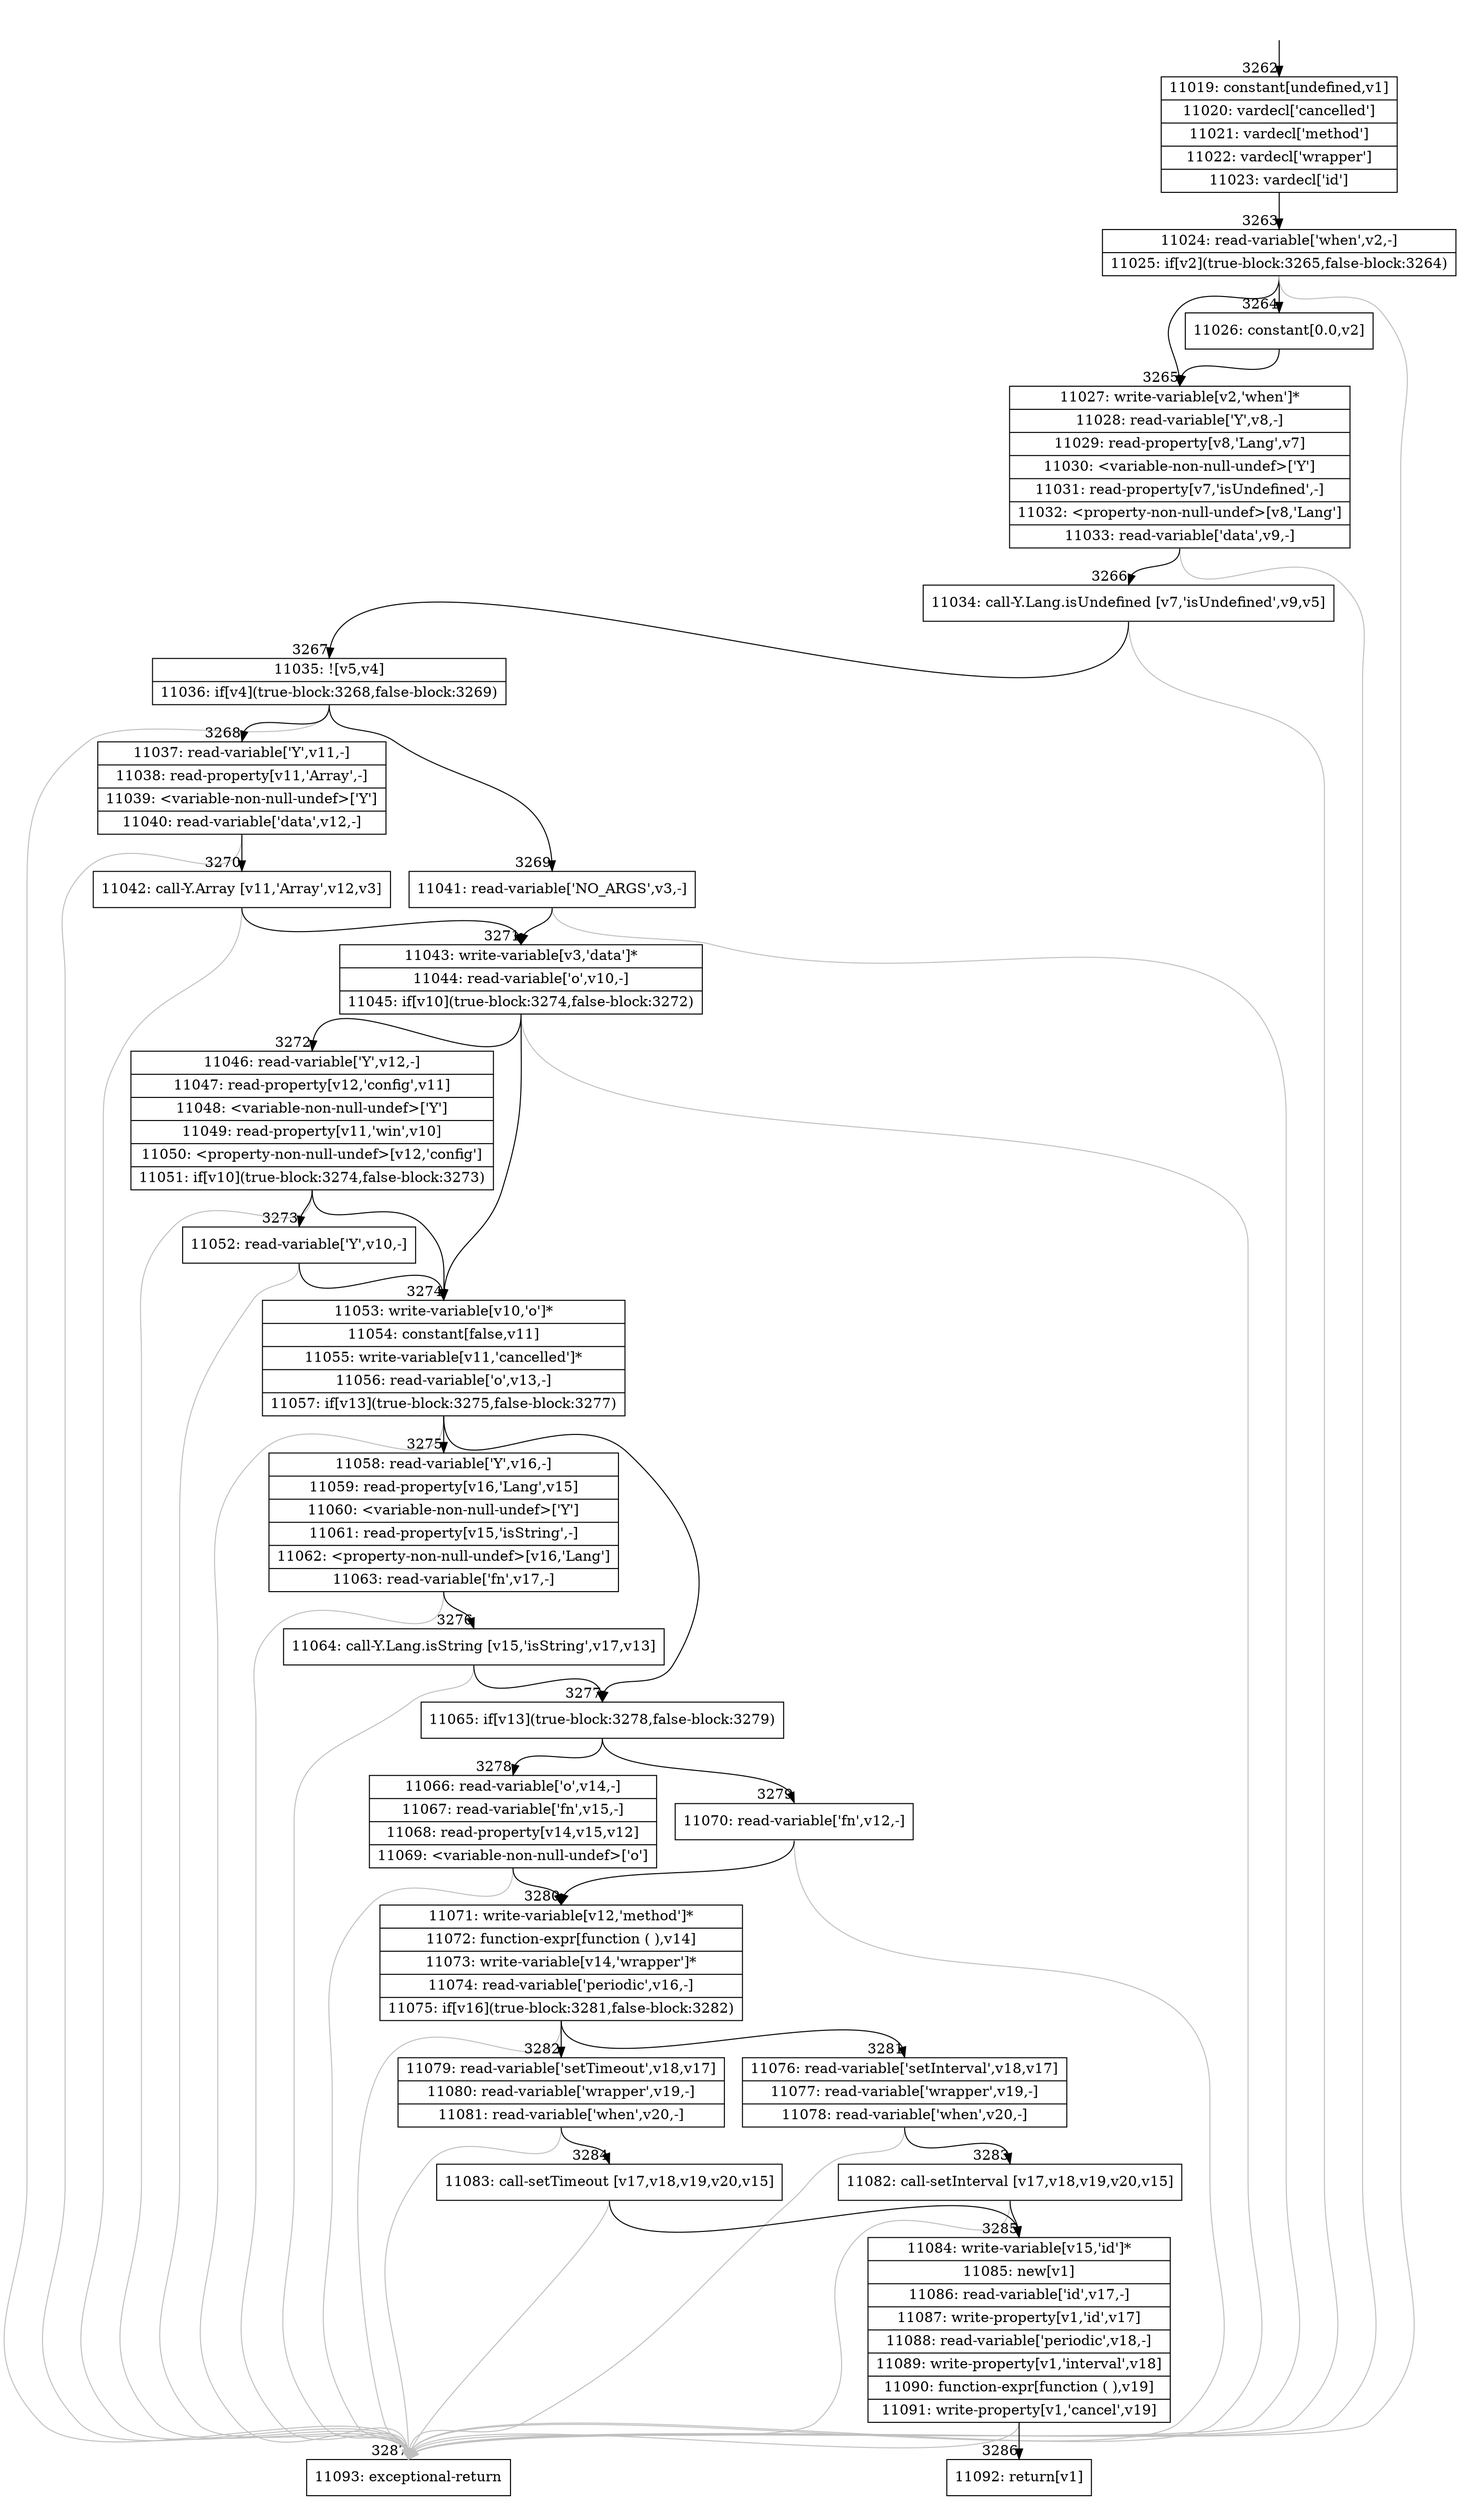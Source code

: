 digraph {
rankdir="TD"
BB_entry171[shape=none,label=""];
BB_entry171 -> BB3262 [tailport=s, headport=n, headlabel="    3262"]
BB3262 [shape=record label="{11019: constant[undefined,v1]|11020: vardecl['cancelled']|11021: vardecl['method']|11022: vardecl['wrapper']|11023: vardecl['id']}" ] 
BB3262 -> BB3263 [tailport=s, headport=n, headlabel="      3263"]
BB3263 [shape=record label="{11024: read-variable['when',v2,-]|11025: if[v2](true-block:3265,false-block:3264)}" ] 
BB3263 -> BB3265 [tailport=s, headport=n, headlabel="      3265"]
BB3263 -> BB3264 [tailport=s, headport=n, headlabel="      3264"]
BB3263 -> BB3287 [tailport=s, headport=n, color=gray, headlabel="      3287"]
BB3264 [shape=record label="{11026: constant[0.0,v2]}" ] 
BB3264 -> BB3265 [tailport=s, headport=n]
BB3265 [shape=record label="{11027: write-variable[v2,'when']*|11028: read-variable['Y',v8,-]|11029: read-property[v8,'Lang',v7]|11030: \<variable-non-null-undef\>['Y']|11031: read-property[v7,'isUndefined',-]|11032: \<property-non-null-undef\>[v8,'Lang']|11033: read-variable['data',v9,-]}" ] 
BB3265 -> BB3266 [tailport=s, headport=n, headlabel="      3266"]
BB3265 -> BB3287 [tailport=s, headport=n, color=gray]
BB3266 [shape=record label="{11034: call-Y.Lang.isUndefined [v7,'isUndefined',v9,v5]}" ] 
BB3266 -> BB3267 [tailport=s, headport=n, headlabel="      3267"]
BB3266 -> BB3287 [tailport=s, headport=n, color=gray]
BB3267 [shape=record label="{11035: ![v5,v4]|11036: if[v4](true-block:3268,false-block:3269)}" ] 
BB3267 -> BB3268 [tailport=s, headport=n, headlabel="      3268"]
BB3267 -> BB3269 [tailport=s, headport=n, headlabel="      3269"]
BB3267 -> BB3287 [tailport=s, headport=n, color=gray]
BB3268 [shape=record label="{11037: read-variable['Y',v11,-]|11038: read-property[v11,'Array',-]|11039: \<variable-non-null-undef\>['Y']|11040: read-variable['data',v12,-]}" ] 
BB3268 -> BB3270 [tailport=s, headport=n, headlabel="      3270"]
BB3268 -> BB3287 [tailport=s, headport=n, color=gray]
BB3269 [shape=record label="{11041: read-variable['NO_ARGS',v3,-]}" ] 
BB3269 -> BB3271 [tailport=s, headport=n, headlabel="      3271"]
BB3269 -> BB3287 [tailport=s, headport=n, color=gray]
BB3270 [shape=record label="{11042: call-Y.Array [v11,'Array',v12,v3]}" ] 
BB3270 -> BB3271 [tailport=s, headport=n]
BB3270 -> BB3287 [tailport=s, headport=n, color=gray]
BB3271 [shape=record label="{11043: write-variable[v3,'data']*|11044: read-variable['o',v10,-]|11045: if[v10](true-block:3274,false-block:3272)}" ] 
BB3271 -> BB3274 [tailport=s, headport=n, headlabel="      3274"]
BB3271 -> BB3272 [tailport=s, headport=n, headlabel="      3272"]
BB3271 -> BB3287 [tailport=s, headport=n, color=gray]
BB3272 [shape=record label="{11046: read-variable['Y',v12,-]|11047: read-property[v12,'config',v11]|11048: \<variable-non-null-undef\>['Y']|11049: read-property[v11,'win',v10]|11050: \<property-non-null-undef\>[v12,'config']|11051: if[v10](true-block:3274,false-block:3273)}" ] 
BB3272 -> BB3274 [tailport=s, headport=n]
BB3272 -> BB3273 [tailport=s, headport=n, headlabel="      3273"]
BB3272 -> BB3287 [tailport=s, headport=n, color=gray]
BB3273 [shape=record label="{11052: read-variable['Y',v10,-]}" ] 
BB3273 -> BB3274 [tailport=s, headport=n]
BB3273 -> BB3287 [tailport=s, headport=n, color=gray]
BB3274 [shape=record label="{11053: write-variable[v10,'o']*|11054: constant[false,v11]|11055: write-variable[v11,'cancelled']*|11056: read-variable['o',v13,-]|11057: if[v13](true-block:3275,false-block:3277)}" ] 
BB3274 -> BB3277 [tailport=s, headport=n, headlabel="      3277"]
BB3274 -> BB3275 [tailport=s, headport=n, headlabel="      3275"]
BB3274 -> BB3287 [tailport=s, headport=n, color=gray]
BB3275 [shape=record label="{11058: read-variable['Y',v16,-]|11059: read-property[v16,'Lang',v15]|11060: \<variable-non-null-undef\>['Y']|11061: read-property[v15,'isString',-]|11062: \<property-non-null-undef\>[v16,'Lang']|11063: read-variable['fn',v17,-]}" ] 
BB3275 -> BB3276 [tailport=s, headport=n, headlabel="      3276"]
BB3275 -> BB3287 [tailport=s, headport=n, color=gray]
BB3276 [shape=record label="{11064: call-Y.Lang.isString [v15,'isString',v17,v13]}" ] 
BB3276 -> BB3277 [tailport=s, headport=n]
BB3276 -> BB3287 [tailport=s, headport=n, color=gray]
BB3277 [shape=record label="{11065: if[v13](true-block:3278,false-block:3279)}" ] 
BB3277 -> BB3278 [tailport=s, headport=n, headlabel="      3278"]
BB3277 -> BB3279 [tailport=s, headport=n, headlabel="      3279"]
BB3278 [shape=record label="{11066: read-variable['o',v14,-]|11067: read-variable['fn',v15,-]|11068: read-property[v14,v15,v12]|11069: \<variable-non-null-undef\>['o']}" ] 
BB3278 -> BB3280 [tailport=s, headport=n, headlabel="      3280"]
BB3278 -> BB3287 [tailport=s, headport=n, color=gray]
BB3279 [shape=record label="{11070: read-variable['fn',v12,-]}" ] 
BB3279 -> BB3280 [tailport=s, headport=n]
BB3279 -> BB3287 [tailport=s, headport=n, color=gray]
BB3280 [shape=record label="{11071: write-variable[v12,'method']*|11072: function-expr[function ( ),v14]|11073: write-variable[v14,'wrapper']*|11074: read-variable['periodic',v16,-]|11075: if[v16](true-block:3281,false-block:3282)}" ] 
BB3280 -> BB3281 [tailport=s, headport=n, headlabel="      3281"]
BB3280 -> BB3282 [tailport=s, headport=n, headlabel="      3282"]
BB3280 -> BB3287 [tailport=s, headport=n, color=gray]
BB3281 [shape=record label="{11076: read-variable['setInterval',v18,v17]|11077: read-variable['wrapper',v19,-]|11078: read-variable['when',v20,-]}" ] 
BB3281 -> BB3283 [tailport=s, headport=n, headlabel="      3283"]
BB3281 -> BB3287 [tailport=s, headport=n, color=gray]
BB3282 [shape=record label="{11079: read-variable['setTimeout',v18,v17]|11080: read-variable['wrapper',v19,-]|11081: read-variable['when',v20,-]}" ] 
BB3282 -> BB3284 [tailport=s, headport=n, headlabel="      3284"]
BB3282 -> BB3287 [tailport=s, headport=n, color=gray]
BB3283 [shape=record label="{11082: call-setInterval [v17,v18,v19,v20,v15]}" ] 
BB3283 -> BB3285 [tailport=s, headport=n, headlabel="      3285"]
BB3283 -> BB3287 [tailport=s, headport=n, color=gray]
BB3284 [shape=record label="{11083: call-setTimeout [v17,v18,v19,v20,v15]}" ] 
BB3284 -> BB3285 [tailport=s, headport=n]
BB3284 -> BB3287 [tailport=s, headport=n, color=gray]
BB3285 [shape=record label="{11084: write-variable[v15,'id']*|11085: new[v1]|11086: read-variable['id',v17,-]|11087: write-property[v1,'id',v17]|11088: read-variable['periodic',v18,-]|11089: write-property[v1,'interval',v18]|11090: function-expr[function ( ),v19]|11091: write-property[v1,'cancel',v19]}" ] 
BB3285 -> BB3286 [tailport=s, headport=n, headlabel="      3286"]
BB3285 -> BB3287 [tailport=s, headport=n, color=gray]
BB3286 [shape=record label="{11092: return[v1]}" ] 
BB3287 [shape=record label="{11093: exceptional-return}" ] 
//#$~ 5526
}
